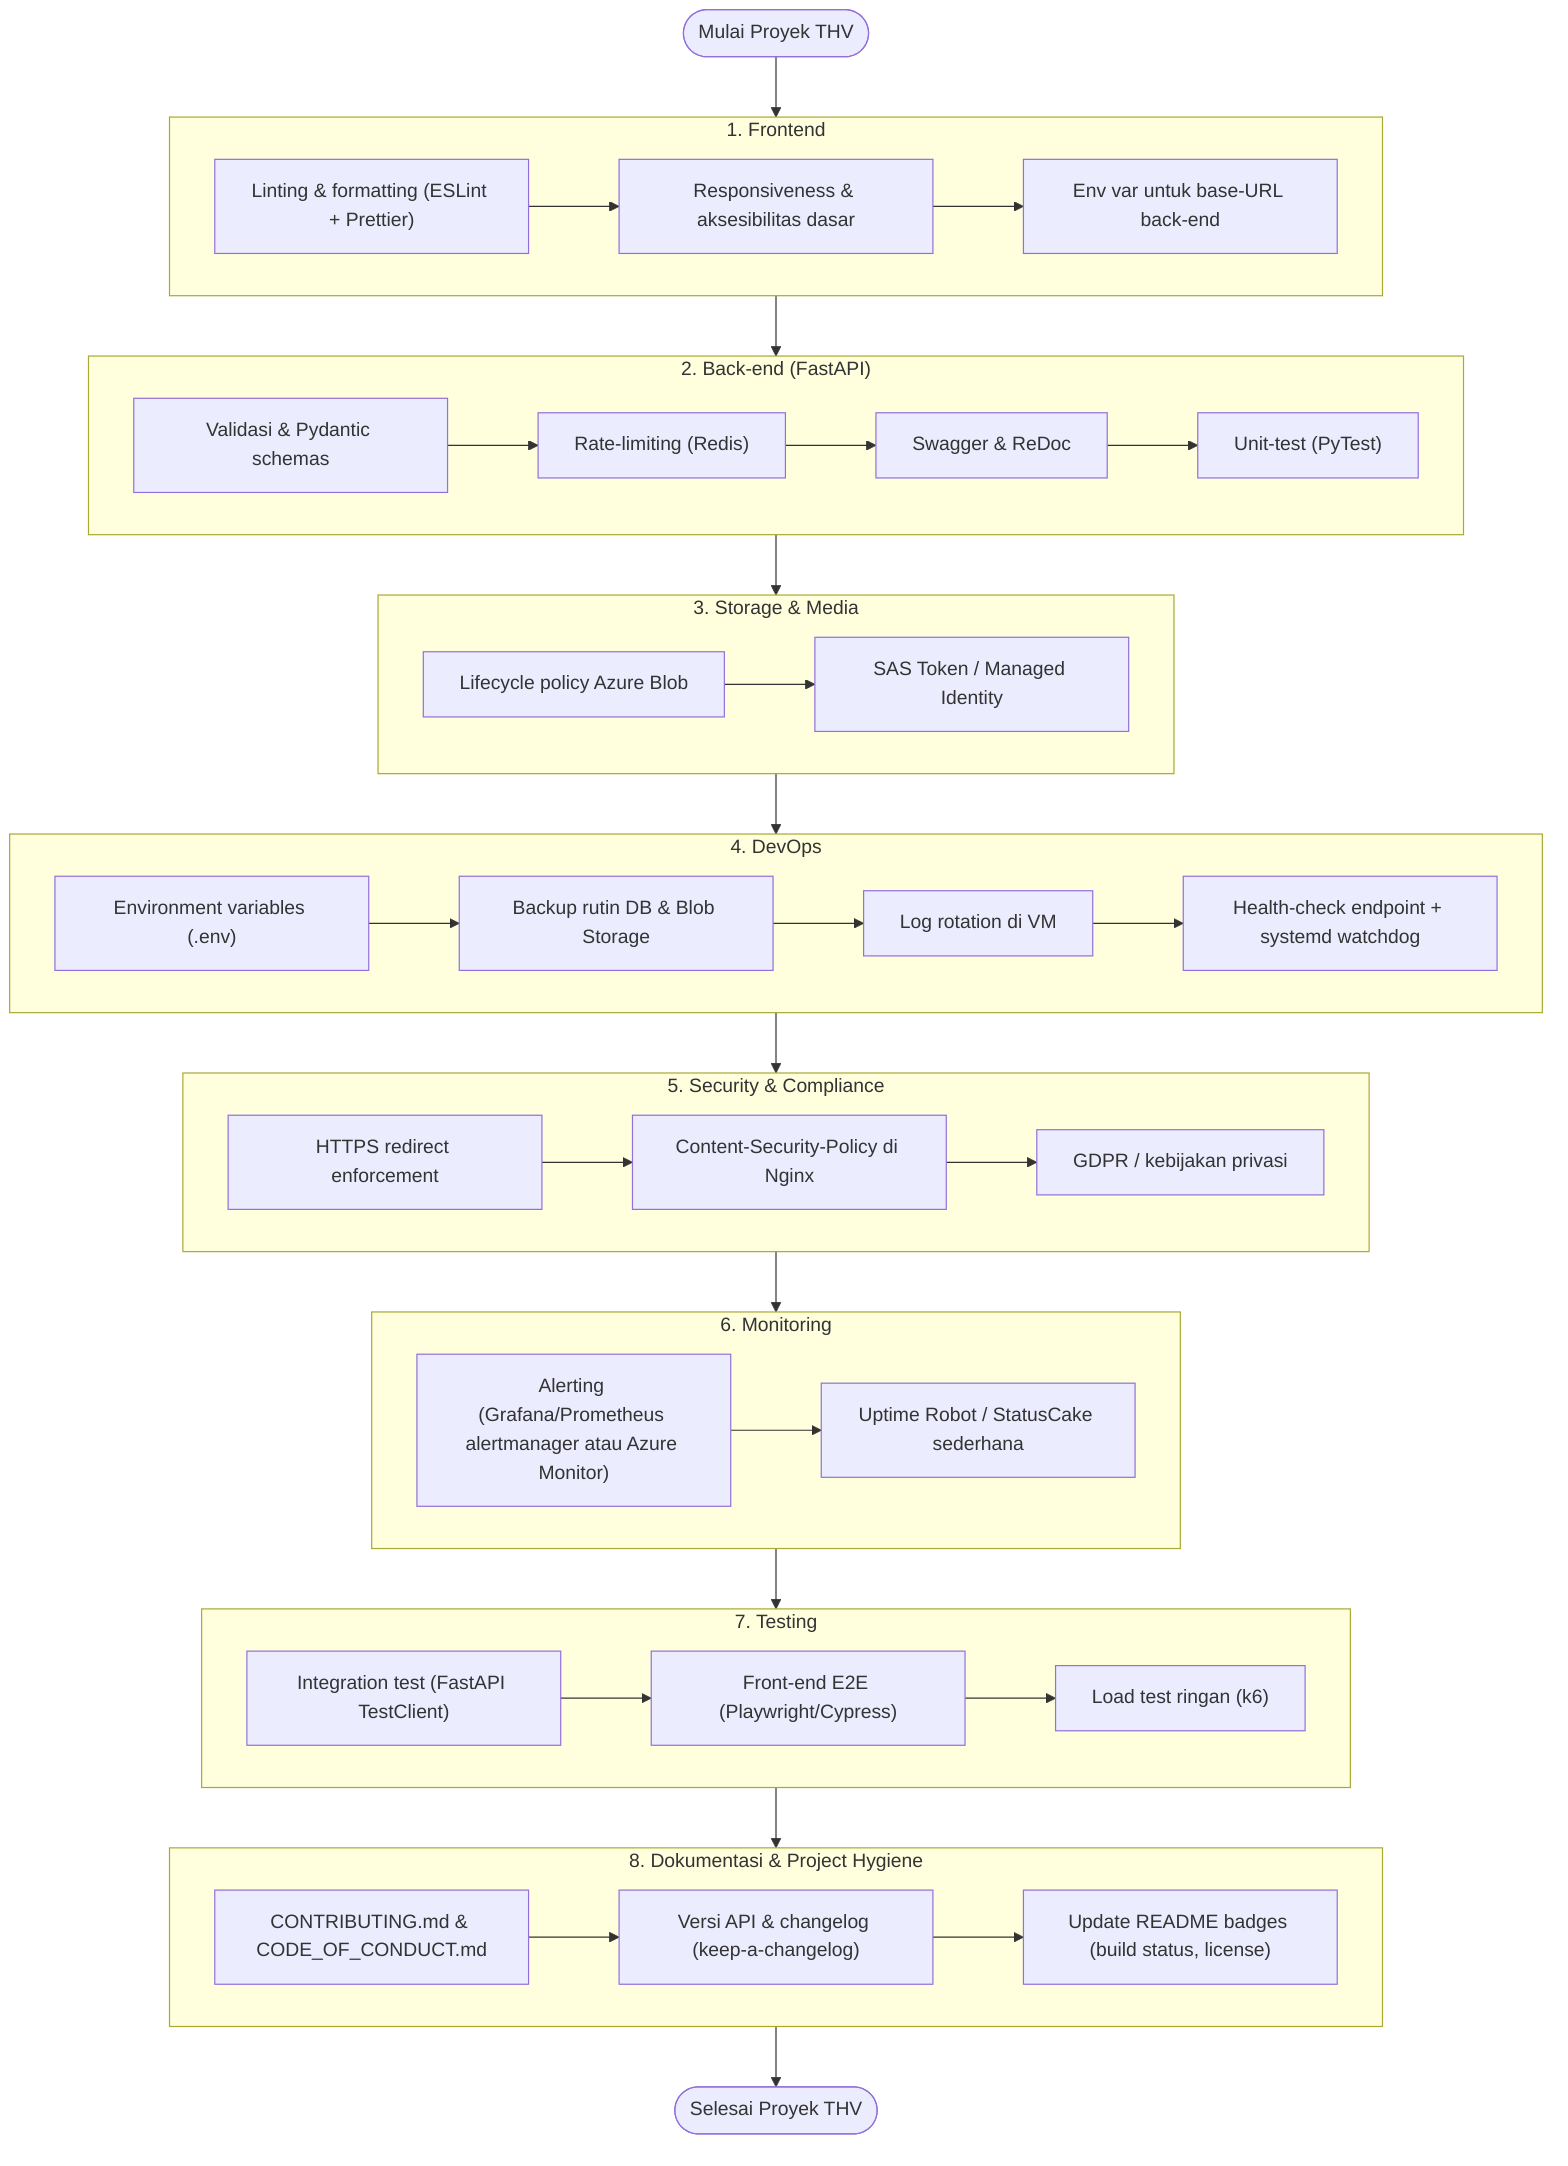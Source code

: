 flowchart TD
    start([Mulai Proyek THV]) --> frontend

    subgraph frontend["1. Frontend"]
        lint["Linting & formatting (ESLint + Prettier)"]
        resp["Responsiveness & aksesibilitas dasar"]
        env["Env var untuk base-URL back-end"]
        lint --> resp --> env
    end

    frontend --> backend
    subgraph backend["2. Back-end (FastAPI)"]
        schema["Validasi & Pydantic schemas"]
        rate["Rate-limiting (Redis)"]
        swagger["Swagger & ReDoc"]
        unit["Unit-test (PyTest)"]
        schema --> rate --> swagger --> unit
    end

    backend --> storage
    subgraph storage["3. Storage & Media"]
        lifecycle["Lifecycle policy Azure Blob"]
        auth["SAS Token / Managed Identity"]
        lifecycle --> auth
    end

    storage --> devops
    subgraph devops["4. DevOps"]
        envvar["Environment variables (.env)"]
        backup["Backup rutin DB & Blob Storage"]
        logrot["Log rotation di VM"]
        health["Health-check endpoint + systemd watchdog"]
        envvar --> backup --> logrot --> health
    end

    devops --> security
    subgraph security["5. Security & Compliance"]
        https["HTTPS redirect enforcement"]
        csp["Content-Security-Policy di Nginx"]
        gdpr["GDPR / kebijakan privasi"]
        https --> csp --> gdpr
    end

    security --> monitoring
    subgraph monitoring["6. Monitoring"]
        alert["Alerting (Grafana/Prometheus alertmanager atau Azure Monitor)"]
        uptime["Uptime Robot / StatusCake sederhana"]
        alert --> uptime
    end

    monitoring --> testing
    subgraph testing["7. Testing"]
        integration["Integration test (FastAPI TestClient)"]
        e2e["Front-end E2E (Playwright/Cypress)"]
        load["Load test ringan (k6)"]
        integration --> e2e --> load
    end

    testing --> documentation
    subgraph documentation["8. Dokumentasi & Project Hygiene"]
        contrib["CONTRIBUTING.md & CODE_OF_CONDUCT.md"]
        changelog["Versi API & changelog (keep-a-changelog)"]
        badges["Update README badges (build status, license)"]
        contrib --> changelog --> badges
    end

    documentation --> finish([Selesai Proyek THV])